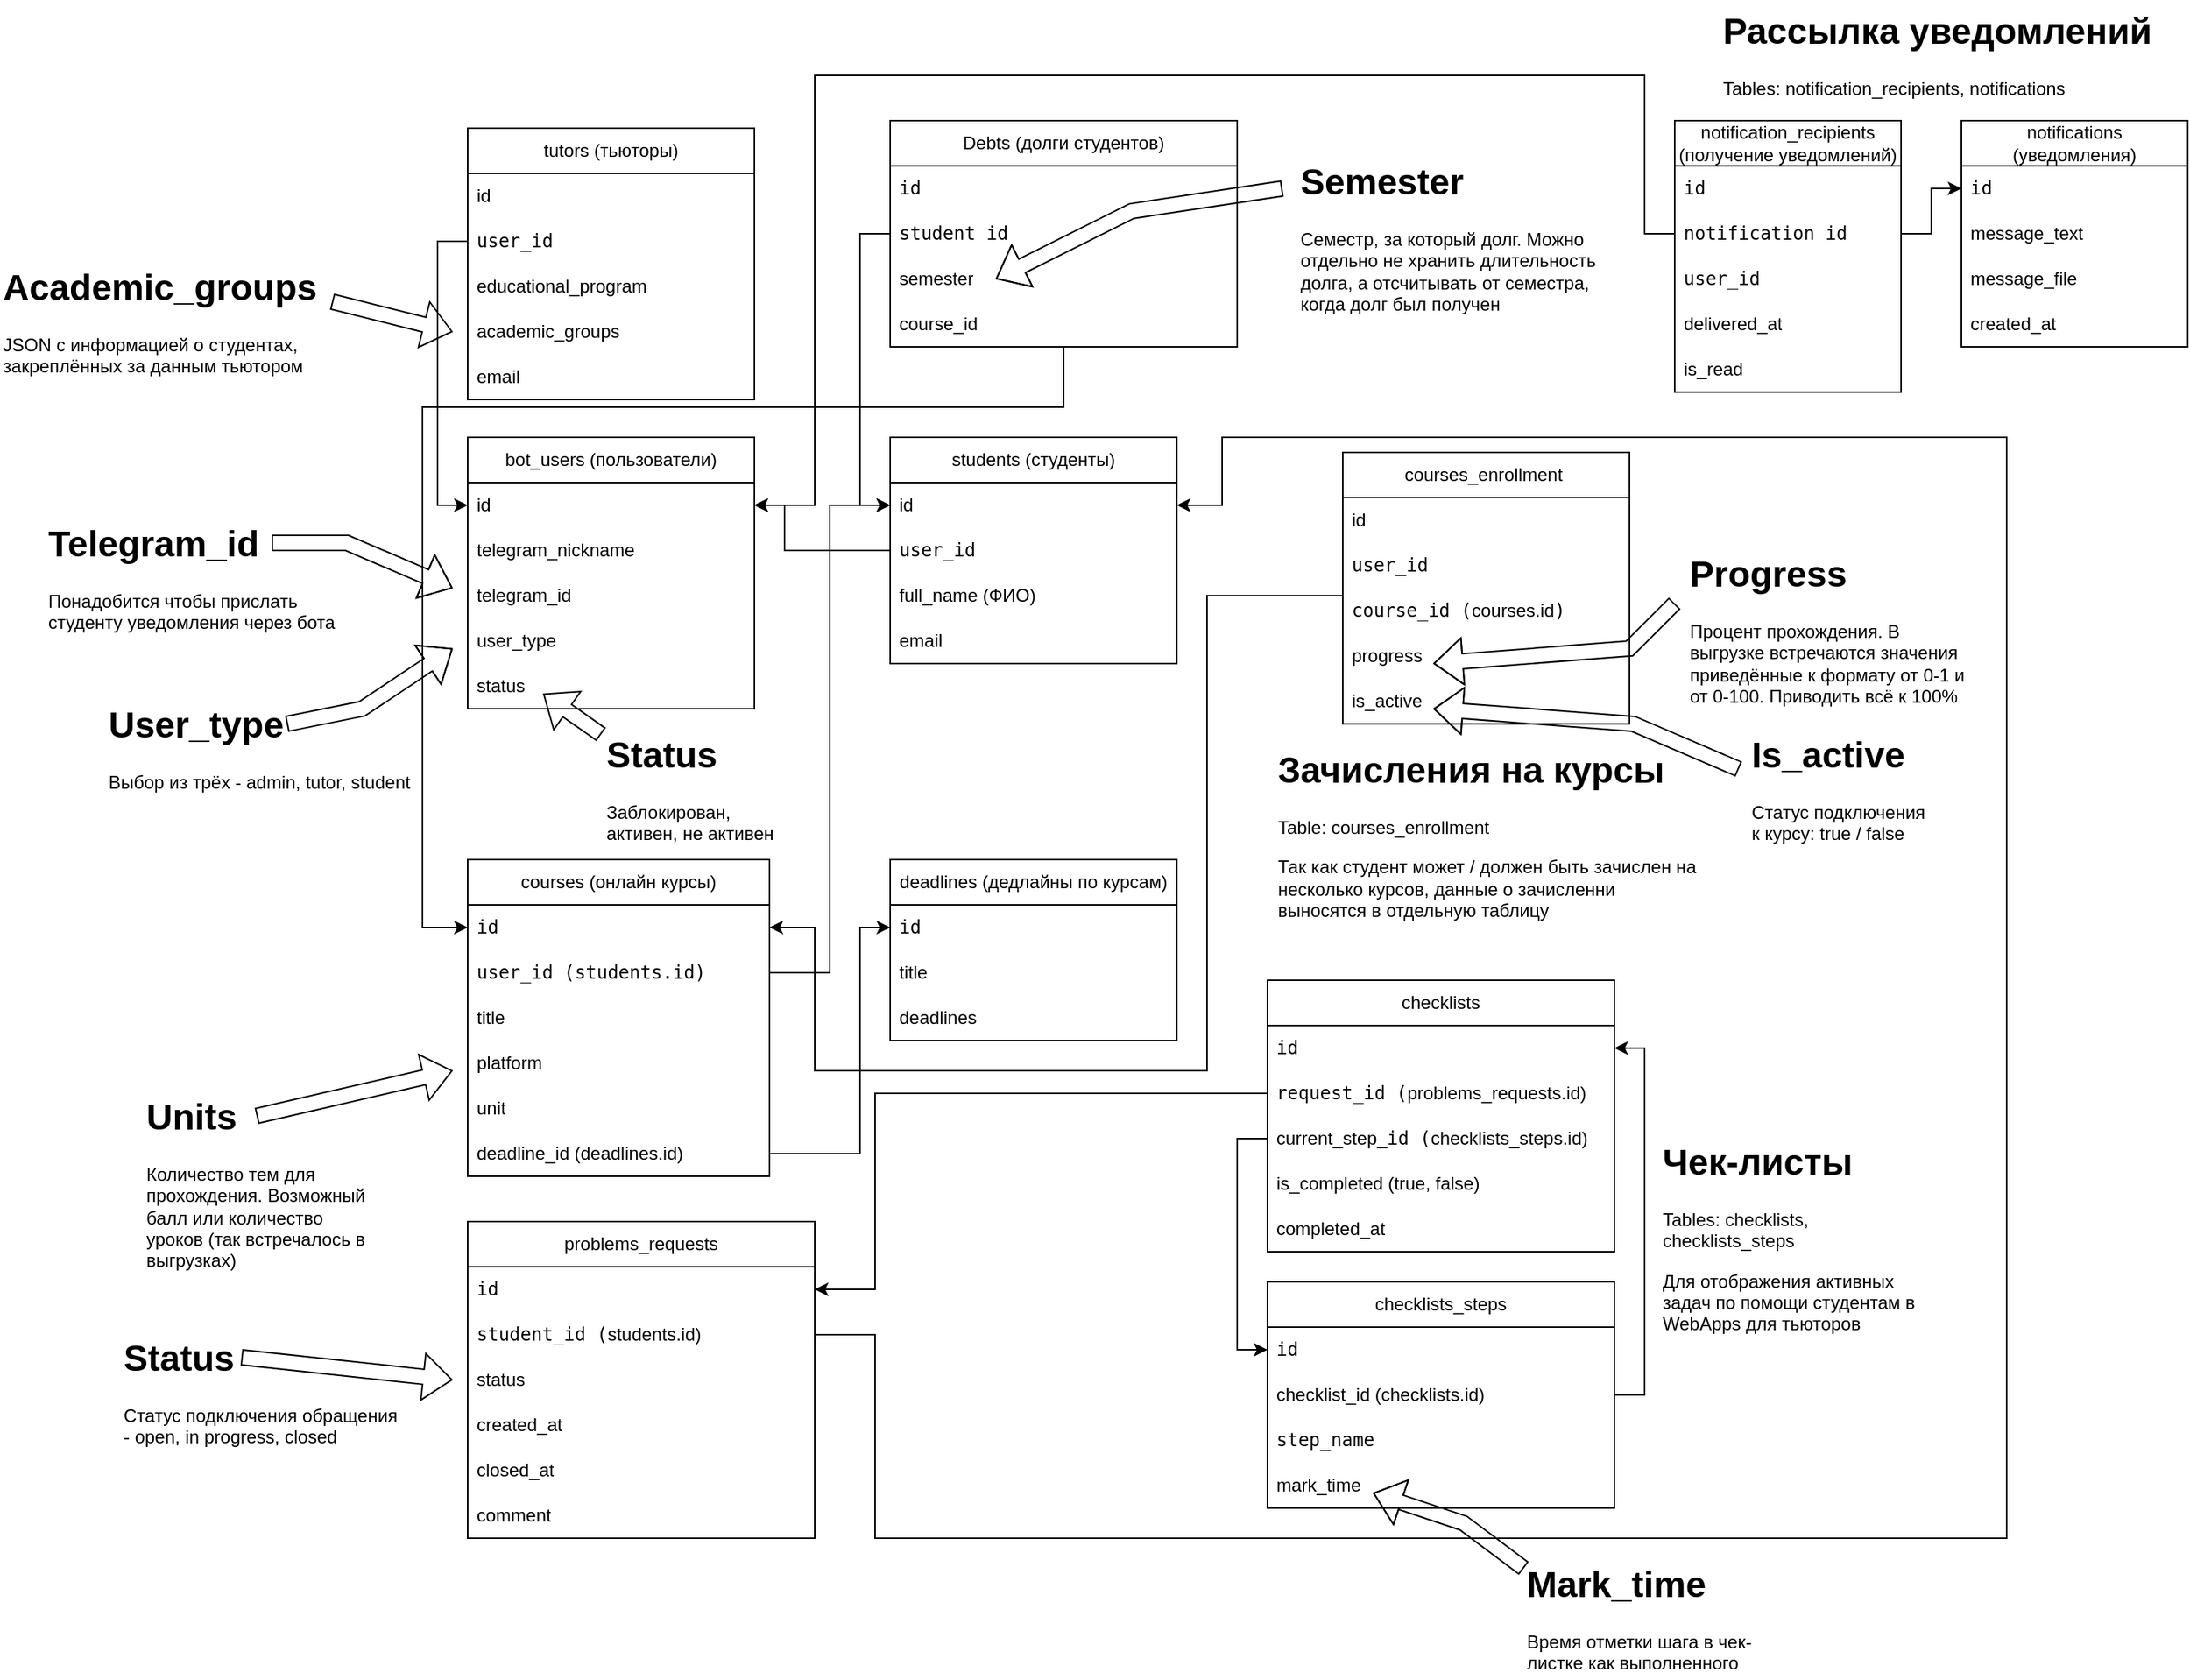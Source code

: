 <mxfile version="24.7.17">
  <diagram name="Page-1" id="vidY6m3BoQWCcObSoisV">
    <mxGraphModel dx="2899" dy="2206" grid="1" gridSize="10" guides="1" tooltips="1" connect="1" arrows="1" fold="1" page="1" pageScale="1" pageWidth="850" pageHeight="1100" math="0" shadow="0">
      <root>
        <mxCell id="0" />
        <mxCell id="1" parent="0" />
        <mxCell id="XpezoiEFaHmMpe5Qhz2z-20" value="courses (онлайн курсы)" style="swimlane;fontStyle=0;childLayout=stackLayout;horizontal=1;startSize=30;horizontalStack=0;resizeParent=1;resizeParentMax=0;resizeLast=0;collapsible=1;marginBottom=0;whiteSpace=wrap;html=1;" vertex="1" parent="1">
          <mxGeometry x="40" y="320" width="200" height="210" as="geometry" />
        </mxCell>
        <mxCell id="XpezoiEFaHmMpe5Qhz2z-43" value="&lt;code&gt;id &lt;/code&gt;" style="text;strokeColor=none;fillColor=none;align=left;verticalAlign=middle;spacingLeft=4;spacingRight=4;overflow=hidden;points=[[0,0.5],[1,0.5]];portConstraint=eastwest;rotatable=0;whiteSpace=wrap;html=1;" vertex="1" parent="XpezoiEFaHmMpe5Qhz2z-20">
          <mxGeometry y="30" width="200" height="30" as="geometry" />
        </mxCell>
        <mxCell id="XpezoiEFaHmMpe5Qhz2z-21" value="&lt;code&gt;user_id (students.id)&lt;/code&gt; " style="text;strokeColor=none;fillColor=none;align=left;verticalAlign=middle;spacingLeft=4;spacingRight=4;overflow=hidden;points=[[0,0.5],[1,0.5]];portConstraint=eastwest;rotatable=0;whiteSpace=wrap;html=1;" vertex="1" parent="XpezoiEFaHmMpe5Qhz2z-20">
          <mxGeometry y="60" width="200" height="30" as="geometry" />
        </mxCell>
        <mxCell id="XpezoiEFaHmMpe5Qhz2z-27" value="title" style="text;strokeColor=none;fillColor=none;align=left;verticalAlign=middle;spacingLeft=4;spacingRight=4;overflow=hidden;points=[[0,0.5],[1,0.5]];portConstraint=eastwest;rotatable=0;whiteSpace=wrap;html=1;" vertex="1" parent="XpezoiEFaHmMpe5Qhz2z-20">
          <mxGeometry y="90" width="200" height="30" as="geometry" />
        </mxCell>
        <mxCell id="XpezoiEFaHmMpe5Qhz2z-200" value="platform" style="text;strokeColor=none;fillColor=none;align=left;verticalAlign=middle;spacingLeft=4;spacingRight=4;overflow=hidden;points=[[0,0.5],[1,0.5]];portConstraint=eastwest;rotatable=0;whiteSpace=wrap;html=1;" vertex="1" parent="XpezoiEFaHmMpe5Qhz2z-20">
          <mxGeometry y="120" width="200" height="30" as="geometry" />
        </mxCell>
        <mxCell id="XpezoiEFaHmMpe5Qhz2z-46" value="unit" style="text;strokeColor=none;fillColor=none;align=left;verticalAlign=middle;spacingLeft=4;spacingRight=4;overflow=hidden;points=[[0,0.5],[1,0.5]];portConstraint=eastwest;rotatable=0;whiteSpace=wrap;html=1;" vertex="1" parent="XpezoiEFaHmMpe5Qhz2z-20">
          <mxGeometry y="150" width="200" height="30" as="geometry" />
        </mxCell>
        <mxCell id="XpezoiEFaHmMpe5Qhz2z-28" value="deadline_id (deadlines.id)" style="text;strokeColor=none;fillColor=none;align=left;verticalAlign=middle;spacingLeft=4;spacingRight=4;overflow=hidden;points=[[0,0.5],[1,0.5]];portConstraint=eastwest;rotatable=0;whiteSpace=wrap;html=1;" vertex="1" parent="XpezoiEFaHmMpe5Qhz2z-20">
          <mxGeometry y="180" width="200" height="30" as="geometry" />
        </mxCell>
        <mxCell id="XpezoiEFaHmMpe5Qhz2z-30" value="deadlines (дедлайны по курсам)" style="swimlane;fontStyle=0;childLayout=stackLayout;horizontal=1;startSize=30;horizontalStack=0;resizeParent=1;resizeParentMax=0;resizeLast=0;collapsible=1;marginBottom=0;whiteSpace=wrap;html=1;" vertex="1" parent="1">
          <mxGeometry x="320" y="320" width="190" height="120" as="geometry" />
        </mxCell>
        <mxCell id="XpezoiEFaHmMpe5Qhz2z-31" value="&lt;code&gt;id&lt;br&gt;&lt;/code&gt; " style="text;strokeColor=none;fillColor=none;align=left;verticalAlign=middle;spacingLeft=4;spacingRight=4;overflow=hidden;points=[[0,0.5],[1,0.5]];portConstraint=eastwest;rotatable=0;whiteSpace=wrap;html=1;" vertex="1" parent="XpezoiEFaHmMpe5Qhz2z-30">
          <mxGeometry y="30" width="190" height="30" as="geometry" />
        </mxCell>
        <mxCell id="XpezoiEFaHmMpe5Qhz2z-32" value="title" style="text;strokeColor=none;fillColor=none;align=left;verticalAlign=middle;spacingLeft=4;spacingRight=4;overflow=hidden;points=[[0,0.5],[1,0.5]];portConstraint=eastwest;rotatable=0;whiteSpace=wrap;html=1;" vertex="1" parent="XpezoiEFaHmMpe5Qhz2z-30">
          <mxGeometry y="60" width="190" height="30" as="geometry" />
        </mxCell>
        <mxCell id="XpezoiEFaHmMpe5Qhz2z-33" value="deadlines" style="text;strokeColor=none;fillColor=none;align=left;verticalAlign=middle;spacingLeft=4;spacingRight=4;overflow=hidden;points=[[0,0.5],[1,0.5]];portConstraint=eastwest;rotatable=0;whiteSpace=wrap;html=1;" vertex="1" parent="XpezoiEFaHmMpe5Qhz2z-30">
          <mxGeometry y="90" width="190" height="30" as="geometry" />
        </mxCell>
        <mxCell id="XpezoiEFaHmMpe5Qhz2z-50" value="problems_requests" style="swimlane;fontStyle=0;childLayout=stackLayout;horizontal=1;startSize=30;horizontalStack=0;resizeParent=1;resizeParentMax=0;resizeLast=0;collapsible=1;marginBottom=0;whiteSpace=wrap;html=1;" vertex="1" parent="1">
          <mxGeometry x="40" y="560" width="230" height="210" as="geometry" />
        </mxCell>
        <mxCell id="XpezoiEFaHmMpe5Qhz2z-51" value="&lt;code&gt;id &lt;/code&gt;" style="text;strokeColor=none;fillColor=none;align=left;verticalAlign=middle;spacingLeft=4;spacingRight=4;overflow=hidden;points=[[0,0.5],[1,0.5]];portConstraint=eastwest;rotatable=0;whiteSpace=wrap;html=1;" vertex="1" parent="XpezoiEFaHmMpe5Qhz2z-50">
          <mxGeometry y="30" width="230" height="30" as="geometry" />
        </mxCell>
        <mxCell id="XpezoiEFaHmMpe5Qhz2z-59" value="&lt;code&gt;student_id (&lt;/code&gt;students.id)" style="text;strokeColor=none;fillColor=none;align=left;verticalAlign=middle;spacingLeft=4;spacingRight=4;overflow=hidden;points=[[0,0.5],[1,0.5]];portConstraint=eastwest;rotatable=0;whiteSpace=wrap;html=1;" vertex="1" parent="XpezoiEFaHmMpe5Qhz2z-50">
          <mxGeometry y="60" width="230" height="30" as="geometry" />
        </mxCell>
        <mxCell id="XpezoiEFaHmMpe5Qhz2z-61" value="status" style="text;strokeColor=none;fillColor=none;align=left;verticalAlign=middle;spacingLeft=4;spacingRight=4;overflow=hidden;points=[[0,0.5],[1,0.5]];portConstraint=eastwest;rotatable=0;whiteSpace=wrap;html=1;" vertex="1" parent="XpezoiEFaHmMpe5Qhz2z-50">
          <mxGeometry y="90" width="230" height="30" as="geometry" />
        </mxCell>
        <mxCell id="XpezoiEFaHmMpe5Qhz2z-63" value="created_at" style="text;strokeColor=none;fillColor=none;align=left;verticalAlign=middle;spacingLeft=4;spacingRight=4;overflow=hidden;points=[[0,0.5],[1,0.5]];portConstraint=eastwest;rotatable=0;whiteSpace=wrap;html=1;" vertex="1" parent="XpezoiEFaHmMpe5Qhz2z-50">
          <mxGeometry y="120" width="230" height="30" as="geometry" />
        </mxCell>
        <mxCell id="XpezoiEFaHmMpe5Qhz2z-66" value="closed_at" style="text;strokeColor=none;fillColor=none;align=left;verticalAlign=middle;spacingLeft=4;spacingRight=4;overflow=hidden;points=[[0,0.5],[1,0.5]];portConstraint=eastwest;rotatable=0;whiteSpace=wrap;html=1;" vertex="1" parent="XpezoiEFaHmMpe5Qhz2z-50">
          <mxGeometry y="150" width="230" height="30" as="geometry" />
        </mxCell>
        <mxCell id="XpezoiEFaHmMpe5Qhz2z-64" value="comment" style="text;strokeColor=none;fillColor=none;align=left;verticalAlign=middle;spacingLeft=4;spacingRight=4;overflow=hidden;points=[[0,0.5],[1,0.5]];portConstraint=eastwest;rotatable=0;whiteSpace=wrap;html=1;" vertex="1" parent="XpezoiEFaHmMpe5Qhz2z-50">
          <mxGeometry y="180" width="230" height="30" as="geometry" />
        </mxCell>
        <mxCell id="XpezoiEFaHmMpe5Qhz2z-68" value="checklists" style="swimlane;fontStyle=0;childLayout=stackLayout;horizontal=1;startSize=30;horizontalStack=0;resizeParent=1;resizeParentMax=0;resizeLast=0;collapsible=1;marginBottom=0;whiteSpace=wrap;html=1;" vertex="1" parent="1">
          <mxGeometry x="570" y="400" width="230" height="180" as="geometry" />
        </mxCell>
        <mxCell id="XpezoiEFaHmMpe5Qhz2z-69" value="&lt;code&gt;id &lt;/code&gt;" style="text;strokeColor=none;fillColor=none;align=left;verticalAlign=middle;spacingLeft=4;spacingRight=4;overflow=hidden;points=[[0,0.5],[1,0.5]];portConstraint=eastwest;rotatable=0;whiteSpace=wrap;html=1;" vertex="1" parent="XpezoiEFaHmMpe5Qhz2z-68">
          <mxGeometry y="30" width="230" height="30" as="geometry" />
        </mxCell>
        <mxCell id="XpezoiEFaHmMpe5Qhz2z-76" value="&lt;code&gt;request_id (&lt;/code&gt;problems_requests.id)" style="text;strokeColor=none;fillColor=none;align=left;verticalAlign=middle;spacingLeft=4;spacingRight=4;overflow=hidden;points=[[0,0.5],[1,0.5]];portConstraint=eastwest;rotatable=0;whiteSpace=wrap;html=1;" vertex="1" parent="XpezoiEFaHmMpe5Qhz2z-68">
          <mxGeometry y="60" width="230" height="30" as="geometry" />
        </mxCell>
        <mxCell id="XpezoiEFaHmMpe5Qhz2z-122" value="&lt;span style=&quot;white-space: pre-wrap;&quot; data-src-align=&quot;0:7&quot; class=&quot;EzKURWReUAB5oZgtQNkl&quot;&gt;current&lt;/span&gt;_&lt;span style=&quot;white-space: pre-wrap;&quot; data-src-align=&quot;8:3&quot; class=&quot;EzKURWReUAB5oZgtQNkl&quot;&gt;step_&lt;code&gt;id &lt;/code&gt;&lt;/span&gt;&lt;code&gt;(&lt;/code&gt;checklists_steps.id) " style="text;strokeColor=none;fillColor=none;align=left;verticalAlign=middle;spacingLeft=4;spacingRight=4;overflow=hidden;points=[[0,0.5],[1,0.5]];portConstraint=eastwest;rotatable=0;whiteSpace=wrap;html=1;" vertex="1" parent="XpezoiEFaHmMpe5Qhz2z-68">
          <mxGeometry y="90" width="230" height="30" as="geometry" />
        </mxCell>
        <mxCell id="XpezoiEFaHmMpe5Qhz2z-88" value="is_completed (true, false)" style="text;strokeColor=none;fillColor=none;align=left;verticalAlign=middle;spacingLeft=4;spacingRight=4;overflow=hidden;points=[[0,0.5],[1,0.5]];portConstraint=eastwest;rotatable=0;whiteSpace=wrap;html=1;" vertex="1" parent="XpezoiEFaHmMpe5Qhz2z-68">
          <mxGeometry y="120" width="230" height="30" as="geometry" />
        </mxCell>
        <mxCell id="XpezoiEFaHmMpe5Qhz2z-90" value="completed_at" style="text;strokeColor=none;fillColor=none;align=left;verticalAlign=middle;spacingLeft=4;spacingRight=4;overflow=hidden;points=[[0,0.5],[1,0.5]];portConstraint=eastwest;rotatable=0;whiteSpace=wrap;html=1;" vertex="1" parent="XpezoiEFaHmMpe5Qhz2z-68">
          <mxGeometry y="150" width="230" height="30" as="geometry" />
        </mxCell>
        <mxCell id="XpezoiEFaHmMpe5Qhz2z-92" value="bot_users (пользователи)" style="swimlane;fontStyle=0;childLayout=stackLayout;horizontal=1;startSize=30;horizontalStack=0;resizeParent=1;resizeParentMax=0;resizeLast=0;collapsible=1;marginBottom=0;whiteSpace=wrap;html=1;" vertex="1" parent="1">
          <mxGeometry x="40" y="40" width="190" height="180" as="geometry" />
        </mxCell>
        <mxCell id="XpezoiEFaHmMpe5Qhz2z-93" value="id " style="text;strokeColor=none;fillColor=none;align=left;verticalAlign=middle;spacingLeft=4;spacingRight=4;overflow=hidden;points=[[0,0.5],[1,0.5]];portConstraint=eastwest;rotatable=0;whiteSpace=wrap;html=1;" vertex="1" parent="XpezoiEFaHmMpe5Qhz2z-92">
          <mxGeometry y="30" width="190" height="30" as="geometry" />
        </mxCell>
        <mxCell id="XpezoiEFaHmMpe5Qhz2z-95" value="telegram_nickname" style="text;strokeColor=none;fillColor=none;align=left;verticalAlign=middle;spacingLeft=4;spacingRight=4;overflow=hidden;points=[[0,0.5],[1,0.5]];portConstraint=eastwest;rotatable=0;whiteSpace=wrap;html=1;" vertex="1" parent="XpezoiEFaHmMpe5Qhz2z-92">
          <mxGeometry y="60" width="190" height="30" as="geometry" />
        </mxCell>
        <mxCell id="XpezoiEFaHmMpe5Qhz2z-96" value="telegram_id " style="text;strokeColor=none;fillColor=none;align=left;verticalAlign=middle;spacingLeft=4;spacingRight=4;overflow=hidden;points=[[0,0.5],[1,0.5]];portConstraint=eastwest;rotatable=0;whiteSpace=wrap;html=1;" vertex="1" parent="XpezoiEFaHmMpe5Qhz2z-92">
          <mxGeometry y="90" width="190" height="30" as="geometry" />
        </mxCell>
        <mxCell id="XpezoiEFaHmMpe5Qhz2z-97" value="user_type" style="text;strokeColor=none;fillColor=none;align=left;verticalAlign=middle;spacingLeft=4;spacingRight=4;overflow=hidden;points=[[0,0.5],[1,0.5]];portConstraint=eastwest;rotatable=0;whiteSpace=wrap;html=1;" vertex="1" parent="XpezoiEFaHmMpe5Qhz2z-92">
          <mxGeometry y="120" width="190" height="30" as="geometry" />
        </mxCell>
        <mxCell id="XpezoiEFaHmMpe5Qhz2z-167" value="status" style="text;strokeColor=none;fillColor=none;align=left;verticalAlign=middle;spacingLeft=4;spacingRight=4;overflow=hidden;points=[[0,0.5],[1,0.5]];portConstraint=eastwest;rotatable=0;whiteSpace=wrap;html=1;" vertex="1" parent="XpezoiEFaHmMpe5Qhz2z-92">
          <mxGeometry y="150" width="190" height="30" as="geometry" />
        </mxCell>
        <mxCell id="XpezoiEFaHmMpe5Qhz2z-98" value="students (студенты)" style="swimlane;fontStyle=0;childLayout=stackLayout;horizontal=1;startSize=30;horizontalStack=0;resizeParent=1;resizeParentMax=0;resizeLast=0;collapsible=1;marginBottom=0;whiteSpace=wrap;html=1;" vertex="1" parent="1">
          <mxGeometry x="320" y="40" width="190" height="150" as="geometry" />
        </mxCell>
        <mxCell id="XpezoiEFaHmMpe5Qhz2z-99" value="id " style="text;strokeColor=none;fillColor=none;align=left;verticalAlign=middle;spacingLeft=4;spacingRight=4;overflow=hidden;points=[[0,0.5],[1,0.5]];portConstraint=eastwest;rotatable=0;whiteSpace=wrap;html=1;" vertex="1" parent="XpezoiEFaHmMpe5Qhz2z-98">
          <mxGeometry y="30" width="190" height="30" as="geometry" />
        </mxCell>
        <mxCell id="XpezoiEFaHmMpe5Qhz2z-100" value="&lt;code&gt;user_id&lt;/code&gt; " style="text;strokeColor=none;fillColor=none;align=left;verticalAlign=middle;spacingLeft=4;spacingRight=4;overflow=hidden;points=[[0,0.5],[1,0.5]];portConstraint=eastwest;rotatable=0;whiteSpace=wrap;html=1;" vertex="1" parent="XpezoiEFaHmMpe5Qhz2z-98">
          <mxGeometry y="60" width="190" height="30" as="geometry" />
        </mxCell>
        <mxCell id="XpezoiEFaHmMpe5Qhz2z-101" value="full_name (ФИО)" style="text;strokeColor=none;fillColor=none;align=left;verticalAlign=middle;spacingLeft=4;spacingRight=4;overflow=hidden;points=[[0,0.5],[1,0.5]];portConstraint=eastwest;rotatable=0;whiteSpace=wrap;html=1;" vertex="1" parent="XpezoiEFaHmMpe5Qhz2z-98">
          <mxGeometry y="90" width="190" height="30" as="geometry" />
        </mxCell>
        <mxCell id="XpezoiEFaHmMpe5Qhz2z-198" value="email" style="text;strokeColor=none;fillColor=none;align=left;verticalAlign=middle;spacingLeft=4;spacingRight=4;overflow=hidden;points=[[0,0.5],[1,0.5]];portConstraint=eastwest;rotatable=0;whiteSpace=wrap;html=1;" vertex="1" parent="XpezoiEFaHmMpe5Qhz2z-98">
          <mxGeometry y="120" width="190" height="30" as="geometry" />
        </mxCell>
        <mxCell id="XpezoiEFaHmMpe5Qhz2z-105" style="edgeStyle=orthogonalEdgeStyle;rounded=0;orthogonalLoop=1;jettySize=auto;html=1;" edge="1" parent="1" source="XpezoiEFaHmMpe5Qhz2z-100" target="XpezoiEFaHmMpe5Qhz2z-93">
          <mxGeometry relative="1" as="geometry">
            <Array as="points">
              <mxPoint x="250" y="115" />
              <mxPoint x="250" y="85" />
            </Array>
          </mxGeometry>
        </mxCell>
        <mxCell id="XpezoiEFaHmMpe5Qhz2z-110" style="edgeStyle=orthogonalEdgeStyle;rounded=0;orthogonalLoop=1;jettySize=auto;html=1;" edge="1" parent="1" source="XpezoiEFaHmMpe5Qhz2z-21" target="XpezoiEFaHmMpe5Qhz2z-99">
          <mxGeometry relative="1" as="geometry" />
        </mxCell>
        <mxCell id="XpezoiEFaHmMpe5Qhz2z-113" style="edgeStyle=orthogonalEdgeStyle;rounded=0;orthogonalLoop=1;jettySize=auto;html=1;exitX=1;exitY=0.5;exitDx=0;exitDy=0;" edge="1" parent="1" source="XpezoiEFaHmMpe5Qhz2z-28" target="XpezoiEFaHmMpe5Qhz2z-31">
          <mxGeometry relative="1" as="geometry">
            <mxPoint x="260" y="500" as="sourcePoint" />
            <Array as="points">
              <mxPoint x="300" y="515" />
              <mxPoint x="300" y="365" />
            </Array>
          </mxGeometry>
        </mxCell>
        <mxCell id="XpezoiEFaHmMpe5Qhz2z-114" value="&lt;h1 style=&quot;margin-top: 0px;&quot;&gt;Чек-листы&lt;br&gt;&lt;/h1&gt;&lt;p&gt;Tables: checklists, checklists_steps&lt;/p&gt;&lt;p&gt;Для отображения активных задач по помощи студентам в WebApps для тьюторов&lt;br&gt;&lt;/p&gt;" style="text;html=1;whiteSpace=wrap;overflow=hidden;rounded=0;" vertex="1" parent="1">
          <mxGeometry x="830" y="500" width="170" height="140" as="geometry" />
        </mxCell>
        <mxCell id="XpezoiEFaHmMpe5Qhz2z-121" value="&lt;h1 style=&quot;margin-top: 0px;&quot;&gt;Mark_&lt;span style=&quot;white-space: pre-wrap;&quot; data-src-align=&quot;0:5&quot; class=&quot;EzKURWReUAB5oZgtQNkl&quot;&gt;time&lt;/span&gt;&lt;/h1&gt;&lt;div&gt;Время отметки шага в чек-листке как выполненного&lt;br&gt;&lt;/div&gt;" style="text;html=1;whiteSpace=wrap;overflow=hidden;rounded=0;" vertex="1" parent="1">
          <mxGeometry x="740" y="780" width="170" height="80" as="geometry" />
        </mxCell>
        <mxCell id="XpezoiEFaHmMpe5Qhz2z-128" value="&lt;h1 style=&quot;margin-top: 0px;&quot;&gt;User_type&lt;/h1&gt;Выбор из трёх - admin, tutor, student" style="text;html=1;whiteSpace=wrap;overflow=hidden;rounded=0;" vertex="1" parent="1">
          <mxGeometry x="-200" y="210" width="215" height="70" as="geometry" />
        </mxCell>
        <mxCell id="XpezoiEFaHmMpe5Qhz2z-131" value="&lt;h1 style=&quot;margin-top: 0px;&quot;&gt;Progress&lt;/h1&gt;Процент прохождения. В выгрузке встречаются значения приведённые к формату от 0-1 и от 0-100. Приводить всё к 100%" style="text;html=1;whiteSpace=wrap;overflow=hidden;rounded=0;" vertex="1" parent="1">
          <mxGeometry x="847.5" y="110" width="192.5" height="120" as="geometry" />
        </mxCell>
        <mxCell id="XpezoiEFaHmMpe5Qhz2z-135" value="&lt;h1 style=&quot;margin-top: 0px;&quot;&gt;Telegram_id &lt;/h1&gt;Понадобится чтобы прислать студенту уведомления через бота " style="text;html=1;whiteSpace=wrap;overflow=hidden;rounded=0;" vertex="1" parent="1">
          <mxGeometry x="-240" y="90" width="215" height="90" as="geometry" />
        </mxCell>
        <mxCell id="XpezoiEFaHmMpe5Qhz2z-127" value="" style="shape=flexArrow;endArrow=classic;html=1;rounded=0;exitX=0;exitY=0;exitDx=0;exitDy=0;" edge="1" parent="1">
          <mxGeometry width="50" height="50" relative="1" as="geometry">
            <mxPoint x="740" y="790" as="sourcePoint" />
            <mxPoint x="640.005" y="740" as="targetPoint" />
            <Array as="points">
              <mxPoint x="700" y="760" />
            </Array>
          </mxGeometry>
        </mxCell>
        <mxCell id="XpezoiEFaHmMpe5Qhz2z-140" value="" style="shape=flexArrow;endArrow=classic;html=1;rounded=0;" edge="1" parent="1">
          <mxGeometry width="50" height="50" relative="1" as="geometry">
            <mxPoint x="-80" y="230" as="sourcePoint" />
            <mxPoint x="30" y="180" as="targetPoint" />
            <Array as="points">
              <mxPoint x="-30" y="220" />
            </Array>
          </mxGeometry>
        </mxCell>
        <mxCell id="XpezoiEFaHmMpe5Qhz2z-141" value="" style="shape=flexArrow;endArrow=classic;html=1;rounded=0;" edge="1" parent="1">
          <mxGeometry width="50" height="50" relative="1" as="geometry">
            <mxPoint x="-90" y="110" as="sourcePoint" />
            <mxPoint x="30" y="140" as="targetPoint" />
            <Array as="points">
              <mxPoint x="-40" y="110" />
            </Array>
          </mxGeometry>
        </mxCell>
        <mxCell id="XpezoiEFaHmMpe5Qhz2z-142" value="&lt;h1 style=&quot;margin-top: 0px;&quot;&gt;Status&lt;/h1&gt;Статус подключения обращения -&amp;nbsp;open, in progress, closed " style="text;html=1;whiteSpace=wrap;overflow=hidden;rounded=0;" vertex="1" parent="1">
          <mxGeometry x="-190" y="630" width="190" height="90" as="geometry" />
        </mxCell>
        <mxCell id="XpezoiEFaHmMpe5Qhz2z-143" value="" style="shape=flexArrow;endArrow=classic;html=1;rounded=0;entryX=0;entryY=0.5;entryDx=0;entryDy=0;" edge="1" parent="1">
          <mxGeometry width="50" height="50" relative="1" as="geometry">
            <mxPoint x="-110" y="650" as="sourcePoint" />
            <mxPoint x="30" y="665" as="targetPoint" />
          </mxGeometry>
        </mxCell>
        <mxCell id="XpezoiEFaHmMpe5Qhz2z-145" value="Debts (долги студентов)" style="swimlane;fontStyle=0;childLayout=stackLayout;horizontal=1;startSize=30;horizontalStack=0;resizeParent=1;resizeParentMax=0;resizeLast=0;collapsible=1;marginBottom=0;whiteSpace=wrap;html=1;" vertex="1" parent="1">
          <mxGeometry x="320" y="-170" width="230" height="150" as="geometry" />
        </mxCell>
        <mxCell id="XpezoiEFaHmMpe5Qhz2z-146" value="&lt;code&gt;id &lt;/code&gt;" style="text;strokeColor=none;fillColor=none;align=left;verticalAlign=middle;spacingLeft=4;spacingRight=4;overflow=hidden;points=[[0,0.5],[1,0.5]];portConstraint=eastwest;rotatable=0;whiteSpace=wrap;html=1;" vertex="1" parent="XpezoiEFaHmMpe5Qhz2z-145">
          <mxGeometry y="30" width="230" height="30" as="geometry" />
        </mxCell>
        <mxCell id="XpezoiEFaHmMpe5Qhz2z-163" value="" style="shape=flexArrow;endArrow=classic;html=1;rounded=0;" edge="1" parent="XpezoiEFaHmMpe5Qhz2z-145">
          <mxGeometry width="50" height="50" relative="1" as="geometry">
            <mxPoint x="260" y="45" as="sourcePoint" />
            <mxPoint x="70" y="105" as="targetPoint" />
            <Array as="points">
              <mxPoint x="160" y="60" />
            </Array>
          </mxGeometry>
        </mxCell>
        <mxCell id="XpezoiEFaHmMpe5Qhz2z-153" value="&lt;code&gt;student_id&lt;/code&gt;" style="text;strokeColor=none;fillColor=none;align=left;verticalAlign=middle;spacingLeft=4;spacingRight=4;overflow=hidden;points=[[0,0.5],[1,0.5]];portConstraint=eastwest;rotatable=0;whiteSpace=wrap;html=1;" vertex="1" parent="XpezoiEFaHmMpe5Qhz2z-145">
          <mxGeometry y="60" width="230" height="30" as="geometry" />
        </mxCell>
        <mxCell id="XpezoiEFaHmMpe5Qhz2z-158" value="semester" style="text;strokeColor=none;fillColor=none;align=left;verticalAlign=middle;spacingLeft=4;spacingRight=4;overflow=hidden;points=[[0,0.5],[1,0.5]];portConstraint=eastwest;rotatable=0;whiteSpace=wrap;html=1;" vertex="1" parent="XpezoiEFaHmMpe5Qhz2z-145">
          <mxGeometry y="90" width="230" height="30" as="geometry" />
        </mxCell>
        <mxCell id="XpezoiEFaHmMpe5Qhz2z-202" value="course_id" style="text;strokeColor=none;fillColor=none;align=left;verticalAlign=middle;spacingLeft=4;spacingRight=4;overflow=hidden;points=[[0,0.5],[1,0.5]];portConstraint=eastwest;rotatable=0;whiteSpace=wrap;html=1;" vertex="1" parent="XpezoiEFaHmMpe5Qhz2z-145">
          <mxGeometry y="120" width="230" height="30" as="geometry" />
        </mxCell>
        <mxCell id="XpezoiEFaHmMpe5Qhz2z-157" style="edgeStyle=orthogonalEdgeStyle;rounded=0;orthogonalLoop=1;jettySize=auto;html=1;entryX=0;entryY=0.5;entryDx=0;entryDy=0;" edge="1" parent="1" source="XpezoiEFaHmMpe5Qhz2z-153" target="XpezoiEFaHmMpe5Qhz2z-99">
          <mxGeometry relative="1" as="geometry" />
        </mxCell>
        <mxCell id="XpezoiEFaHmMpe5Qhz2z-161" value="&lt;h1 style=&quot;margin-top: 0px;&quot;&gt;Semester&lt;/h1&gt;Семестр, за который долг. Можно отдельно не хранить длительность долга, а отсчитывать от семестра, когда долг был получен" style="text;html=1;whiteSpace=wrap;overflow=hidden;rounded=0;" vertex="1" parent="1">
          <mxGeometry x="590" y="-150" width="215" height="120" as="geometry" />
        </mxCell>
        <mxCell id="XpezoiEFaHmMpe5Qhz2z-164" value="&lt;h1 style=&quot;margin-top: 0px;&quot;&gt;Units&lt;/h1&gt;Количество тем для прохождения. Возможный балл или количество уроков (так встречалось в выгрузках)" style="text;html=1;whiteSpace=wrap;overflow=hidden;rounded=0;" vertex="1" parent="1">
          <mxGeometry x="-175" y="470" width="150" height="130" as="geometry" />
        </mxCell>
        <mxCell id="XpezoiEFaHmMpe5Qhz2z-165" value="" style="shape=flexArrow;endArrow=classic;html=1;rounded=0;" edge="1" parent="1">
          <mxGeometry width="50" height="50" relative="1" as="geometry">
            <mxPoint x="-100" y="490" as="sourcePoint" />
            <mxPoint x="30" y="460" as="targetPoint" />
          </mxGeometry>
        </mxCell>
        <mxCell id="XpezoiEFaHmMpe5Qhz2z-168" value="&lt;h1 style=&quot;margin-top: 0px;&quot;&gt;Status&lt;/h1&gt;Заблокирован, активен, не активен" style="text;html=1;whiteSpace=wrap;overflow=hidden;rounded=0;" vertex="1" parent="1">
          <mxGeometry x="130" y="230" width="130" height="80" as="geometry" />
        </mxCell>
        <mxCell id="XpezoiEFaHmMpe5Qhz2z-170" value="checklists_steps" style="swimlane;fontStyle=0;childLayout=stackLayout;horizontal=1;startSize=30;horizontalStack=0;resizeParent=1;resizeParentMax=0;resizeLast=0;collapsible=1;marginBottom=0;whiteSpace=wrap;html=1;" vertex="1" parent="1">
          <mxGeometry x="570" y="600" width="230" height="150" as="geometry" />
        </mxCell>
        <mxCell id="XpezoiEFaHmMpe5Qhz2z-171" value="&lt;code&gt;id &lt;/code&gt;" style="text;strokeColor=none;fillColor=none;align=left;verticalAlign=middle;spacingLeft=4;spacingRight=4;overflow=hidden;points=[[0,0.5],[1,0.5]];portConstraint=eastwest;rotatable=0;whiteSpace=wrap;html=1;" vertex="1" parent="XpezoiEFaHmMpe5Qhz2z-170">
          <mxGeometry y="30" width="230" height="30" as="geometry" />
        </mxCell>
        <mxCell id="XpezoiEFaHmMpe5Qhz2z-179" value="checklist_id (checklists.id)" style="text;strokeColor=none;fillColor=none;align=left;verticalAlign=middle;spacingLeft=4;spacingRight=4;overflow=hidden;points=[[0,0.5],[1,0.5]];portConstraint=eastwest;rotatable=0;whiteSpace=wrap;html=1;" vertex="1" parent="XpezoiEFaHmMpe5Qhz2z-170">
          <mxGeometry y="60" width="230" height="30" as="geometry" />
        </mxCell>
        <mxCell id="XpezoiEFaHmMpe5Qhz2z-172" value="&lt;code&gt;step_name&lt;/code&gt;" style="text;strokeColor=none;fillColor=none;align=left;verticalAlign=middle;spacingLeft=4;spacingRight=4;overflow=hidden;points=[[0,0.5],[1,0.5]];portConstraint=eastwest;rotatable=0;whiteSpace=wrap;html=1;" vertex="1" parent="XpezoiEFaHmMpe5Qhz2z-170">
          <mxGeometry y="90" width="230" height="30" as="geometry" />
        </mxCell>
        <mxCell id="XpezoiEFaHmMpe5Qhz2z-177" value="mark_&lt;span style=&quot;white-space: pre-wrap;&quot; data-src-align=&quot;0:5&quot; class=&quot;EzKURWReUAB5oZgtQNkl&quot;&gt;time&lt;/span&gt;" style="text;strokeColor=none;fillColor=none;align=left;verticalAlign=middle;spacingLeft=4;spacingRight=4;overflow=hidden;points=[[0,0.5],[1,0.5]];portConstraint=eastwest;rotatable=0;whiteSpace=wrap;html=1;" vertex="1" parent="XpezoiEFaHmMpe5Qhz2z-170">
          <mxGeometry y="120" width="230" height="30" as="geometry" />
        </mxCell>
        <mxCell id="XpezoiEFaHmMpe5Qhz2z-182" value="tutors (тьюторы)" style="swimlane;fontStyle=0;childLayout=stackLayout;horizontal=1;startSize=30;horizontalStack=0;resizeParent=1;resizeParentMax=0;resizeLast=0;collapsible=1;marginBottom=0;whiteSpace=wrap;html=1;" vertex="1" parent="1">
          <mxGeometry x="40" y="-165" width="190" height="180" as="geometry" />
        </mxCell>
        <mxCell id="XpezoiEFaHmMpe5Qhz2z-183" value="id " style="text;strokeColor=none;fillColor=none;align=left;verticalAlign=middle;spacingLeft=4;spacingRight=4;overflow=hidden;points=[[0,0.5],[1,0.5]];portConstraint=eastwest;rotatable=0;whiteSpace=wrap;html=1;" vertex="1" parent="XpezoiEFaHmMpe5Qhz2z-182">
          <mxGeometry y="30" width="190" height="30" as="geometry" />
        </mxCell>
        <mxCell id="XpezoiEFaHmMpe5Qhz2z-184" value="&lt;code&gt;user_id&lt;/code&gt; " style="text;strokeColor=none;fillColor=none;align=left;verticalAlign=middle;spacingLeft=4;spacingRight=4;overflow=hidden;points=[[0,0.5],[1,0.5]];portConstraint=eastwest;rotatable=0;whiteSpace=wrap;html=1;" vertex="1" parent="XpezoiEFaHmMpe5Qhz2z-182">
          <mxGeometry y="60" width="190" height="30" as="geometry" />
        </mxCell>
        <mxCell id="XpezoiEFaHmMpe5Qhz2z-185" value="&lt;span style=&quot;white-space: pre-wrap;&quot; data-src-align=&quot;0:15&quot; class=&quot;EzKURWReUAB5oZgtQNkl&quot;&gt;educational&lt;/span&gt;_&lt;span style=&quot;white-space: pre-wrap;&quot; data-src-align=&quot;16:9&quot; class=&quot;EzKURWReUAB5oZgtQNkl&quot;&gt;program&lt;/span&gt;" style="text;strokeColor=none;fillColor=none;align=left;verticalAlign=middle;spacingLeft=4;spacingRight=4;overflow=hidden;points=[[0,0.5],[1,0.5]];portConstraint=eastwest;rotatable=0;whiteSpace=wrap;html=1;" vertex="1" parent="XpezoiEFaHmMpe5Qhz2z-182">
          <mxGeometry y="90" width="190" height="30" as="geometry" />
        </mxCell>
        <mxCell id="XpezoiEFaHmMpe5Qhz2z-195" value="&lt;span style=&quot;white-space: pre-wrap;&quot; data-src-align=&quot;0:13&quot; class=&quot;EzKURWReUAB5oZgtQNkl&quot;&gt;academic&lt;/span&gt;_&lt;span style=&quot;white-space: pre-wrap;&quot; data-src-align=&quot;14:6&quot; class=&quot;EzKURWReUAB5oZgtQNkl&quot;&gt;groups&lt;/span&gt;" style="text;strokeColor=none;fillColor=none;align=left;verticalAlign=middle;spacingLeft=4;spacingRight=4;overflow=hidden;points=[[0,0.5],[1,0.5]];portConstraint=eastwest;rotatable=0;whiteSpace=wrap;html=1;" vertex="1" parent="XpezoiEFaHmMpe5Qhz2z-182">
          <mxGeometry y="120" width="190" height="30" as="geometry" />
        </mxCell>
        <mxCell id="XpezoiEFaHmMpe5Qhz2z-139" value="email" style="text;strokeColor=none;fillColor=none;align=left;verticalAlign=middle;spacingLeft=4;spacingRight=4;overflow=hidden;points=[[0,0.5],[1,0.5]];portConstraint=eastwest;rotatable=0;whiteSpace=wrap;html=1;" vertex="1" parent="XpezoiEFaHmMpe5Qhz2z-182">
          <mxGeometry y="150" width="190" height="30" as="geometry" />
        </mxCell>
        <mxCell id="XpezoiEFaHmMpe5Qhz2z-187" style="edgeStyle=orthogonalEdgeStyle;rounded=0;orthogonalLoop=1;jettySize=auto;html=1;entryX=0;entryY=0.5;entryDx=0;entryDy=0;" edge="1" parent="1" source="XpezoiEFaHmMpe5Qhz2z-184" target="XpezoiEFaHmMpe5Qhz2z-93">
          <mxGeometry relative="1" as="geometry" />
        </mxCell>
        <mxCell id="XpezoiEFaHmMpe5Qhz2z-196" value="&lt;h1 style=&quot;margin-top: 0px;&quot;&gt;&lt;span style=&quot;white-space: pre-wrap;&quot; data-src-align=&quot;0:13&quot; class=&quot;EzKURWReUAB5oZgtQNkl&quot;&gt;Academic&lt;/span&gt;_&lt;span style=&quot;white-space: pre-wrap;&quot; data-src-align=&quot;14:6&quot; class=&quot;EzKURWReUAB5oZgtQNkl&quot;&gt;groups&lt;/span&gt;&lt;/h1&gt;JSON с информацией о студентах, закреплённых за данным тьютором" style="text;html=1;whiteSpace=wrap;overflow=hidden;rounded=0;" vertex="1" parent="1">
          <mxGeometry x="-270" y="-80" width="215" height="90" as="geometry" />
        </mxCell>
        <mxCell id="XpezoiEFaHmMpe5Qhz2z-197" value="" style="shape=flexArrow;endArrow=classic;html=1;rounded=0;" edge="1" parent="1">
          <mxGeometry width="50" height="50" relative="1" as="geometry">
            <mxPoint x="-50" y="-50" as="sourcePoint" />
            <mxPoint x="30" y="-30" as="targetPoint" />
          </mxGeometry>
        </mxCell>
        <mxCell id="XpezoiEFaHmMpe5Qhz2z-203" style="edgeStyle=orthogonalEdgeStyle;rounded=0;orthogonalLoop=1;jettySize=auto;html=1;entryX=0;entryY=0.5;entryDx=0;entryDy=0;" edge="1" parent="1" source="XpezoiEFaHmMpe5Qhz2z-202" target="XpezoiEFaHmMpe5Qhz2z-43">
          <mxGeometry relative="1" as="geometry">
            <Array as="points">
              <mxPoint x="435" y="20" />
              <mxPoint x="10" y="20" />
              <mxPoint x="10" y="365" />
            </Array>
          </mxGeometry>
        </mxCell>
        <mxCell id="XpezoiEFaHmMpe5Qhz2z-204" value="" style="shape=flexArrow;endArrow=classic;html=1;rounded=0;exitX=-0.012;exitY=0.088;exitDx=0;exitDy=0;exitPerimeter=0;" edge="1" parent="1" source="XpezoiEFaHmMpe5Qhz2z-168">
          <mxGeometry width="50" height="50" relative="1" as="geometry">
            <mxPoint x="117.69" y="260" as="sourcePoint" />
            <mxPoint x="90" y="210" as="targetPoint" />
          </mxGeometry>
        </mxCell>
        <mxCell id="XpezoiEFaHmMpe5Qhz2z-210" value="notifications (уведомления)" style="swimlane;fontStyle=0;childLayout=stackLayout;horizontal=1;startSize=30;horizontalStack=0;resizeParent=1;resizeParentMax=0;resizeLast=0;collapsible=1;marginBottom=0;whiteSpace=wrap;html=1;" vertex="1" parent="1">
          <mxGeometry x="1030" y="-170" width="150" height="150" as="geometry" />
        </mxCell>
        <mxCell id="XpezoiEFaHmMpe5Qhz2z-211" value="&lt;code&gt;id&lt;br&gt;&lt;/code&gt; " style="text;strokeColor=none;fillColor=none;align=left;verticalAlign=middle;spacingLeft=4;spacingRight=4;overflow=hidden;points=[[0,0.5],[1,0.5]];portConstraint=eastwest;rotatable=0;whiteSpace=wrap;html=1;" vertex="1" parent="XpezoiEFaHmMpe5Qhz2z-210">
          <mxGeometry y="30" width="150" height="30" as="geometry" />
        </mxCell>
        <mxCell id="XpezoiEFaHmMpe5Qhz2z-212" value="message_text" style="text;strokeColor=none;fillColor=none;align=left;verticalAlign=middle;spacingLeft=4;spacingRight=4;overflow=hidden;points=[[0,0.5],[1,0.5]];portConstraint=eastwest;rotatable=0;whiteSpace=wrap;html=1;" vertex="1" parent="XpezoiEFaHmMpe5Qhz2z-210">
          <mxGeometry y="60" width="150" height="30" as="geometry" />
        </mxCell>
        <mxCell id="XpezoiEFaHmMpe5Qhz2z-234" value="message_file" style="text;strokeColor=none;fillColor=none;align=left;verticalAlign=middle;spacingLeft=4;spacingRight=4;overflow=hidden;points=[[0,0.5],[1,0.5]];portConstraint=eastwest;rotatable=0;whiteSpace=wrap;html=1;" vertex="1" parent="XpezoiEFaHmMpe5Qhz2z-210">
          <mxGeometry y="90" width="150" height="30" as="geometry" />
        </mxCell>
        <mxCell id="XpezoiEFaHmMpe5Qhz2z-215" value="created_at" style="text;strokeColor=none;fillColor=none;align=left;verticalAlign=middle;spacingLeft=4;spacingRight=4;overflow=hidden;points=[[0,0.5],[1,0.5]];portConstraint=eastwest;rotatable=0;whiteSpace=wrap;html=1;" vertex="1" parent="XpezoiEFaHmMpe5Qhz2z-210">
          <mxGeometry y="120" width="150" height="30" as="geometry" />
        </mxCell>
        <mxCell id="XpezoiEFaHmMpe5Qhz2z-216" style="edgeStyle=orthogonalEdgeStyle;rounded=0;orthogonalLoop=1;jettySize=auto;html=1;entryX=1;entryY=0.5;entryDx=0;entryDy=0;" edge="1" parent="1" source="XpezoiEFaHmMpe5Qhz2z-76" target="XpezoiEFaHmMpe5Qhz2z-51">
          <mxGeometry relative="1" as="geometry">
            <Array as="points">
              <mxPoint x="310" y="475" />
              <mxPoint x="310" y="605" />
            </Array>
          </mxGeometry>
        </mxCell>
        <mxCell id="XpezoiEFaHmMpe5Qhz2z-217" style="edgeStyle=orthogonalEdgeStyle;rounded=0;orthogonalLoop=1;jettySize=auto;html=1;entryX=0;entryY=0.5;entryDx=0;entryDy=0;" edge="1" parent="1" source="XpezoiEFaHmMpe5Qhz2z-122" target="XpezoiEFaHmMpe5Qhz2z-171">
          <mxGeometry relative="1" as="geometry" />
        </mxCell>
        <mxCell id="XpezoiEFaHmMpe5Qhz2z-218" style="edgeStyle=orthogonalEdgeStyle;rounded=0;orthogonalLoop=1;jettySize=auto;html=1;entryX=1;entryY=0.25;entryDx=0;entryDy=0;" edge="1" parent="1" source="XpezoiEFaHmMpe5Qhz2z-179" target="XpezoiEFaHmMpe5Qhz2z-68">
          <mxGeometry relative="1" as="geometry">
            <mxPoint x="830" y="440" as="targetPoint" />
            <Array as="points">
              <mxPoint x="820" y="675" />
              <mxPoint x="820" y="445" />
            </Array>
          </mxGeometry>
        </mxCell>
        <mxCell id="XpezoiEFaHmMpe5Qhz2z-220" value="&lt;span style=&quot;white-space: pre-wrap;&quot; data-src-align=&quot;14:5&quot; class=&quot;EzKURWReUAB5oZgtQNkl&quot;&gt;courses_&lt;/span&gt;&lt;span style=&quot;white-space: pre-wrap;&quot; data-src-align=&quot;0:10&quot; class=&quot;EzKURWReUAB5oZgtQNkl&quot;&gt;enrollment&lt;/span&gt;&lt;span style=&quot;white-space: pre-wrap;&quot;&gt; &lt;/span&gt;&lt;span style=&quot;white-space: pre-wrap;&quot; data-src-align=&quot;11:2&quot; class=&quot;EzKURWReUAB5oZgtQNkl&quot;&gt;&lt;/span&gt;" style="swimlane;fontStyle=0;childLayout=stackLayout;horizontal=1;startSize=30;horizontalStack=0;resizeParent=1;resizeParentMax=0;resizeLast=0;collapsible=1;marginBottom=0;whiteSpace=wrap;html=1;" vertex="1" parent="1">
          <mxGeometry x="620" y="50" width="190" height="180" as="geometry" />
        </mxCell>
        <mxCell id="XpezoiEFaHmMpe5Qhz2z-221" value="id " style="text;strokeColor=none;fillColor=none;align=left;verticalAlign=middle;spacingLeft=4;spacingRight=4;overflow=hidden;points=[[0,0.5],[1,0.5]];portConstraint=eastwest;rotatable=0;whiteSpace=wrap;html=1;" vertex="1" parent="XpezoiEFaHmMpe5Qhz2z-220">
          <mxGeometry y="30" width="190" height="30" as="geometry" />
        </mxCell>
        <mxCell id="XpezoiEFaHmMpe5Qhz2z-222" value="&lt;code&gt;user_id&lt;/code&gt; " style="text;strokeColor=none;fillColor=none;align=left;verticalAlign=middle;spacingLeft=4;spacingRight=4;overflow=hidden;points=[[0,0.5],[1,0.5]];portConstraint=eastwest;rotatable=0;whiteSpace=wrap;html=1;" vertex="1" parent="XpezoiEFaHmMpe5Qhz2z-220">
          <mxGeometry y="60" width="190" height="30" as="geometry" />
        </mxCell>
        <mxCell id="XpezoiEFaHmMpe5Qhz2z-225" value="&lt;code&gt;course_id (&lt;/code&gt;courses.id&lt;code&gt;)&lt;br&gt;&lt;/code&gt;" style="text;strokeColor=none;fillColor=none;align=left;verticalAlign=middle;spacingLeft=4;spacingRight=4;overflow=hidden;points=[[0,0.5],[1,0.5]];portConstraint=eastwest;rotatable=0;whiteSpace=wrap;html=1;" vertex="1" parent="XpezoiEFaHmMpe5Qhz2z-220">
          <mxGeometry y="90" width="190" height="30" as="geometry" />
        </mxCell>
        <mxCell id="XpezoiEFaHmMpe5Qhz2z-226" value="progress" style="text;strokeColor=none;fillColor=none;align=left;verticalAlign=middle;spacingLeft=4;spacingRight=4;overflow=hidden;points=[[0,0.5],[1,0.5]];portConstraint=eastwest;rotatable=0;whiteSpace=wrap;html=1;" vertex="1" parent="XpezoiEFaHmMpe5Qhz2z-220">
          <mxGeometry y="120" width="190" height="30" as="geometry" />
        </mxCell>
        <mxCell id="XpezoiEFaHmMpe5Qhz2z-227" value="is_active" style="text;strokeColor=none;fillColor=none;align=left;verticalAlign=middle;spacingLeft=4;spacingRight=4;overflow=hidden;points=[[0,0.5],[1,0.5]];portConstraint=eastwest;rotatable=0;whiteSpace=wrap;html=1;" vertex="1" parent="XpezoiEFaHmMpe5Qhz2z-220">
          <mxGeometry y="150" width="190" height="30" as="geometry" />
        </mxCell>
        <mxCell id="XpezoiEFaHmMpe5Qhz2z-134" value="" style="shape=flexArrow;endArrow=classic;html=1;rounded=0;" edge="1" parent="1">
          <mxGeometry width="50" height="50" relative="1" as="geometry">
            <mxPoint x="882.5" y="260" as="sourcePoint" />
            <mxPoint x="680" y="220" as="targetPoint" />
            <Array as="points">
              <mxPoint x="812.5" y="230" />
            </Array>
          </mxGeometry>
        </mxCell>
        <mxCell id="XpezoiEFaHmMpe5Qhz2z-132" value="" style="shape=flexArrow;endArrow=classic;html=1;rounded=0;" edge="1" parent="1">
          <mxGeometry width="50" height="50" relative="1" as="geometry">
            <mxPoint x="840" y="150" as="sourcePoint" />
            <mxPoint x="680.001" y="190" as="targetPoint" />
            <Array as="points">
              <mxPoint x="810" y="180" />
            </Array>
          </mxGeometry>
        </mxCell>
        <mxCell id="XpezoiEFaHmMpe5Qhz2z-133" value="&lt;h1 style=&quot;margin-top: 0px;&quot;&gt;Is_active&lt;/h1&gt;Статус подключения к курсу: true / false" style="text;html=1;whiteSpace=wrap;overflow=hidden;rounded=0;" vertex="1" parent="1">
          <mxGeometry x="888.75" y="230" width="120" height="90" as="geometry" />
        </mxCell>
        <mxCell id="XpezoiEFaHmMpe5Qhz2z-231" style="edgeStyle=orthogonalEdgeStyle;rounded=0;orthogonalLoop=1;jettySize=auto;html=1;entryX=1;entryY=0.5;entryDx=0;entryDy=0;" edge="1" parent="1" source="XpezoiEFaHmMpe5Qhz2z-59" target="XpezoiEFaHmMpe5Qhz2z-99">
          <mxGeometry relative="1" as="geometry">
            <Array as="points">
              <mxPoint x="310" y="635" />
              <mxPoint x="310" y="770" />
              <mxPoint x="1060" y="770" />
              <mxPoint x="1060" y="40" />
              <mxPoint x="540" y="40" />
              <mxPoint x="540" y="85" />
            </Array>
          </mxGeometry>
        </mxCell>
        <mxCell id="XpezoiEFaHmMpe5Qhz2z-232" value="&lt;h1 style=&quot;margin-top: 0px;&quot;&gt;Зачисления на курсы&lt;br&gt;&lt;/h1&gt;&lt;p&gt;Table: &lt;span style=&quot;white-space: pre-wrap;&quot; data-src-align=&quot;14:5&quot; class=&quot;EzKURWReUAB5oZgtQNkl&quot;&gt;courses_&lt;/span&gt;&lt;span style=&quot;white-space: pre-wrap;&quot; data-src-align=&quot;0:10&quot; class=&quot;EzKURWReUAB5oZgtQNkl&quot;&gt;enrollment&lt;/span&gt;&lt;span style=&quot;white-space: pre-wrap;&quot;&gt; &lt;/span&gt;&lt;span style=&quot;white-space: pre-wrap;&quot; data-src-align=&quot;11:2&quot; class=&quot;EzKURWReUAB5oZgtQNkl&quot;&gt;&lt;/span&gt;&lt;/p&gt;&lt;p&gt;Так как студент может / должен быть зачислен на несколько курсов, данные о зачисленни выносятся в отдельную таблицу&lt;br&gt;&lt;/p&gt;" style="text;html=1;whiteSpace=wrap;overflow=hidden;rounded=0;" vertex="1" parent="1">
          <mxGeometry x="575" y="240" width="280" height="140" as="geometry" />
        </mxCell>
        <mxCell id="XpezoiEFaHmMpe5Qhz2z-233" style="edgeStyle=orthogonalEdgeStyle;rounded=0;orthogonalLoop=1;jettySize=auto;html=1;entryX=1;entryY=0.5;entryDx=0;entryDy=0;" edge="1" parent="1" source="XpezoiEFaHmMpe5Qhz2z-225" target="XpezoiEFaHmMpe5Qhz2z-43">
          <mxGeometry relative="1" as="geometry">
            <Array as="points">
              <mxPoint x="530" y="145" />
              <mxPoint x="530" y="460" />
              <mxPoint x="270" y="460" />
              <mxPoint x="270" y="365" />
            </Array>
          </mxGeometry>
        </mxCell>
        <mxCell id="XpezoiEFaHmMpe5Qhz2z-235" value="notification_recipients (получение уведомлений)" style="swimlane;fontStyle=0;childLayout=stackLayout;horizontal=1;startSize=30;horizontalStack=0;resizeParent=1;resizeParentMax=0;resizeLast=0;collapsible=1;marginBottom=0;whiteSpace=wrap;html=1;" vertex="1" parent="1">
          <mxGeometry x="840" y="-170" width="150" height="180" as="geometry" />
        </mxCell>
        <mxCell id="XpezoiEFaHmMpe5Qhz2z-236" value="&lt;code&gt;id&lt;br&gt;&lt;/code&gt; " style="text;strokeColor=none;fillColor=none;align=left;verticalAlign=middle;spacingLeft=4;spacingRight=4;overflow=hidden;points=[[0,0.5],[1,0.5]];portConstraint=eastwest;rotatable=0;whiteSpace=wrap;html=1;" vertex="1" parent="XpezoiEFaHmMpe5Qhz2z-235">
          <mxGeometry y="30" width="150" height="30" as="geometry" />
        </mxCell>
        <mxCell id="XpezoiEFaHmMpe5Qhz2z-237" value="&lt;code&gt;notification_id&lt;/code&gt; " style="text;strokeColor=none;fillColor=none;align=left;verticalAlign=middle;spacingLeft=4;spacingRight=4;overflow=hidden;points=[[0,0.5],[1,0.5]];portConstraint=eastwest;rotatable=0;whiteSpace=wrap;html=1;" vertex="1" parent="XpezoiEFaHmMpe5Qhz2z-235">
          <mxGeometry y="60" width="150" height="30" as="geometry" />
        </mxCell>
        <mxCell id="XpezoiEFaHmMpe5Qhz2z-241" value="&lt;code&gt;user_id&lt;/code&gt;" style="text;strokeColor=none;fillColor=none;align=left;verticalAlign=middle;spacingLeft=4;spacingRight=4;overflow=hidden;points=[[0,0.5],[1,0.5]];portConstraint=eastwest;rotatable=0;whiteSpace=wrap;html=1;" vertex="1" parent="XpezoiEFaHmMpe5Qhz2z-235">
          <mxGeometry y="90" width="150" height="30" as="geometry" />
        </mxCell>
        <mxCell id="XpezoiEFaHmMpe5Qhz2z-247" value="delivered_at" style="text;strokeColor=none;fillColor=none;align=left;verticalAlign=middle;spacingLeft=4;spacingRight=4;overflow=hidden;points=[[0,0.5],[1,0.5]];portConstraint=eastwest;rotatable=0;whiteSpace=wrap;html=1;" vertex="1" parent="XpezoiEFaHmMpe5Qhz2z-235">
          <mxGeometry y="120" width="150" height="30" as="geometry" />
        </mxCell>
        <mxCell id="XpezoiEFaHmMpe5Qhz2z-246" value="is_read" style="text;strokeColor=none;fillColor=none;align=left;verticalAlign=middle;spacingLeft=4;spacingRight=4;overflow=hidden;points=[[0,0.5],[1,0.5]];portConstraint=eastwest;rotatable=0;whiteSpace=wrap;html=1;" vertex="1" parent="XpezoiEFaHmMpe5Qhz2z-235">
          <mxGeometry y="150" width="150" height="30" as="geometry" />
        </mxCell>
        <mxCell id="XpezoiEFaHmMpe5Qhz2z-249" style="edgeStyle=orthogonalEdgeStyle;rounded=0;orthogonalLoop=1;jettySize=auto;html=1;entryX=1;entryY=0.5;entryDx=0;entryDy=0;exitX=0;exitY=0.5;exitDx=0;exitDy=0;" edge="1" parent="1" source="XpezoiEFaHmMpe5Qhz2z-237" target="XpezoiEFaHmMpe5Qhz2z-93">
          <mxGeometry relative="1" as="geometry">
            <Array as="points">
              <mxPoint x="820" y="-95" />
              <mxPoint x="820" y="-200" />
              <mxPoint x="270" y="-200" />
              <mxPoint x="270" y="85" />
            </Array>
          </mxGeometry>
        </mxCell>
        <mxCell id="XpezoiEFaHmMpe5Qhz2z-250" style="edgeStyle=orthogonalEdgeStyle;rounded=0;orthogonalLoop=1;jettySize=auto;html=1;entryX=0;entryY=0.5;entryDx=0;entryDy=0;" edge="1" parent="1" source="XpezoiEFaHmMpe5Qhz2z-237" target="XpezoiEFaHmMpe5Qhz2z-211">
          <mxGeometry relative="1" as="geometry" />
        </mxCell>
        <mxCell id="XpezoiEFaHmMpe5Qhz2z-251" value="&lt;h1 style=&quot;margin-top: 0px;&quot;&gt;Рассылка уведомлений&lt;br&gt;&lt;/h1&gt;&lt;p&gt;Tables: notification_recipients, notifications&lt;span style=&quot;white-space: pre-wrap;&quot; data-src-align=&quot;11:2&quot; class=&quot;EzKURWReUAB5oZgtQNkl&quot;&gt;&lt;/span&gt;&lt;/p&gt;&lt;p&gt;&lt;br&gt;&lt;/p&gt;" style="text;html=1;whiteSpace=wrap;overflow=hidden;rounded=0;" vertex="1" parent="1">
          <mxGeometry x="870" y="-250" width="300" height="70" as="geometry" />
        </mxCell>
      </root>
    </mxGraphModel>
  </diagram>
</mxfile>
